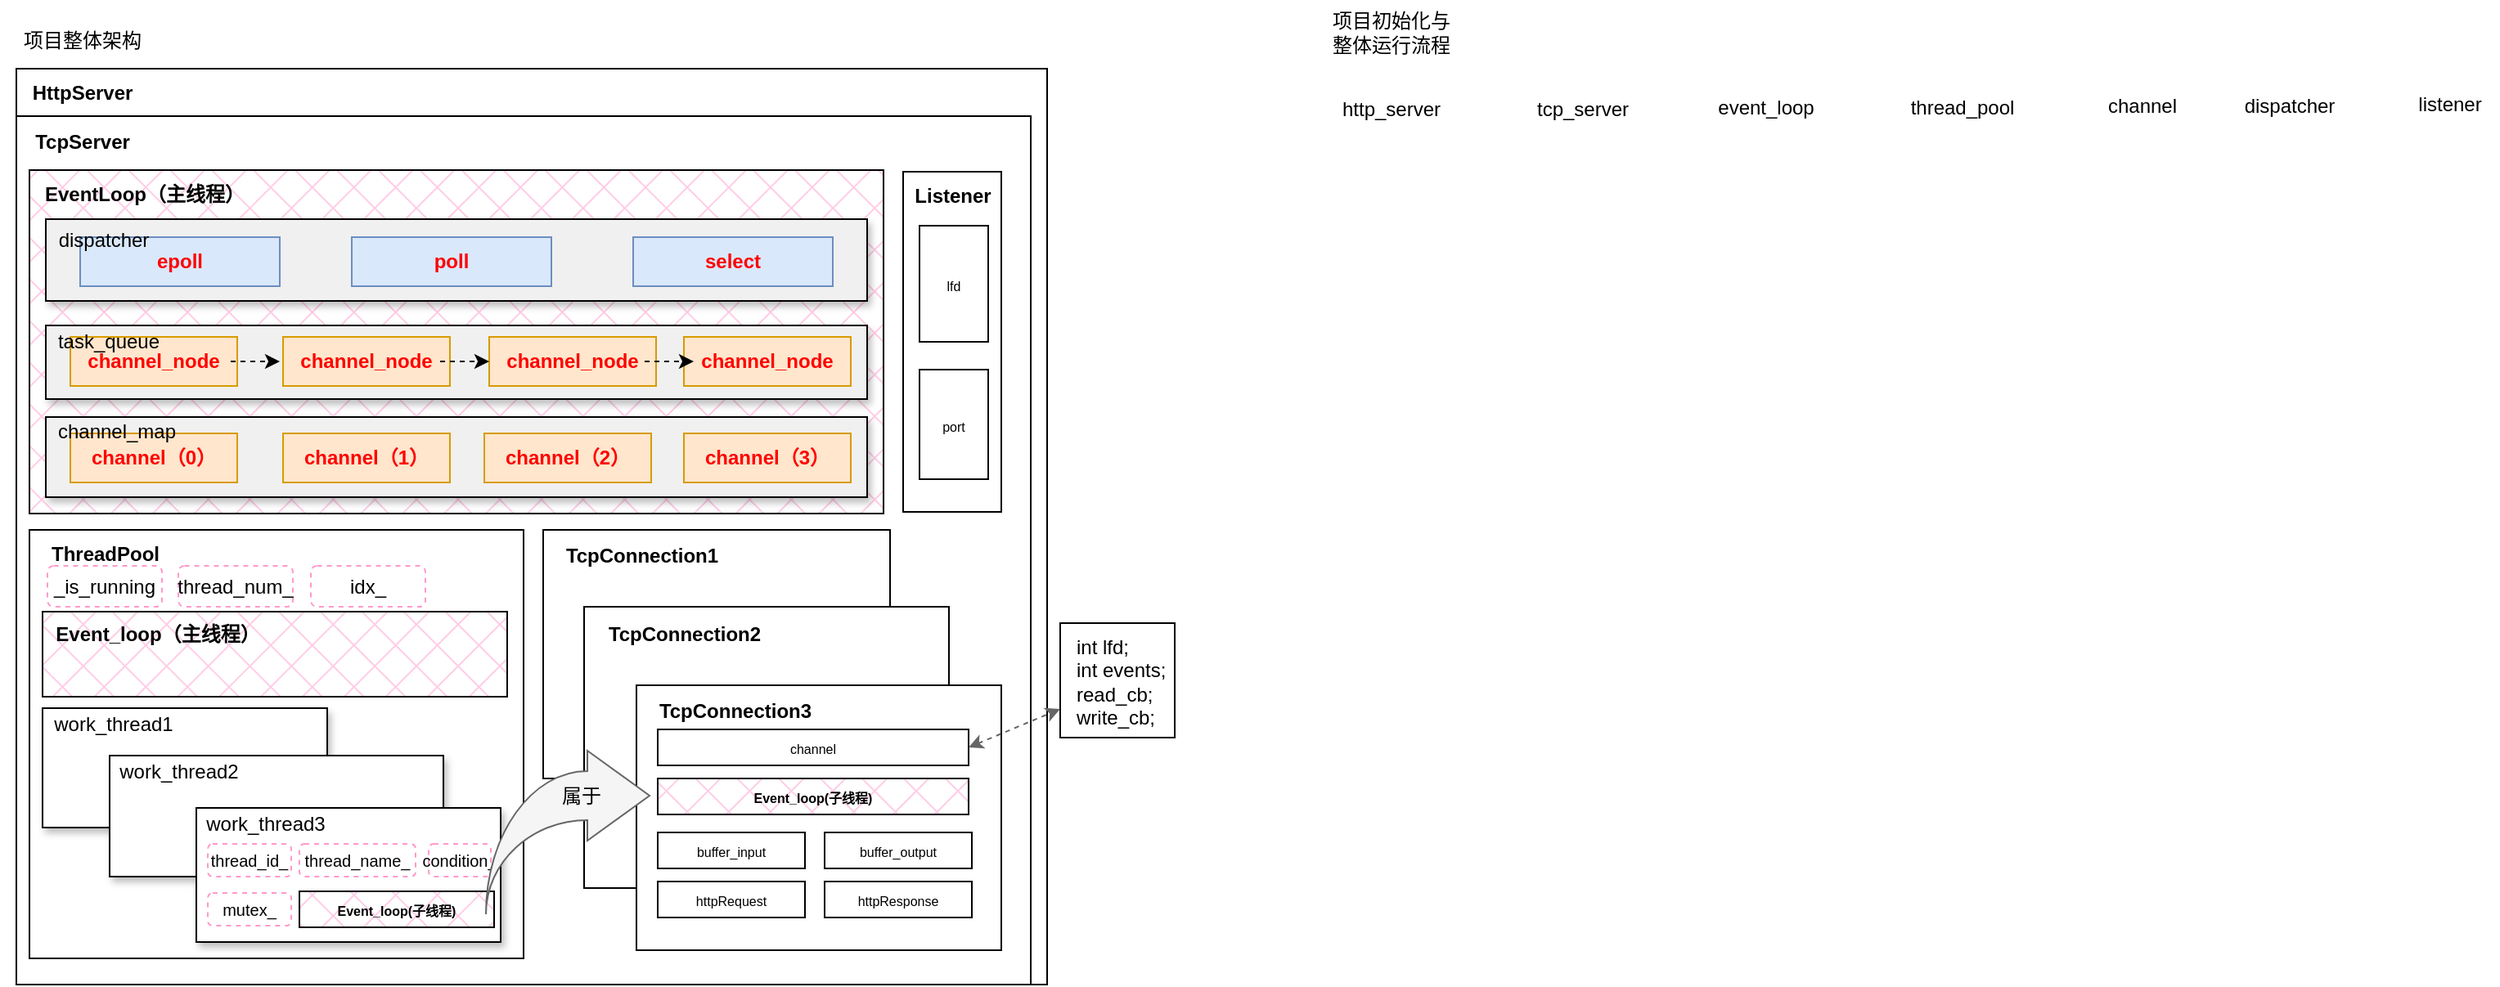 <mxfile version="24.7.8">
  <diagram name="第 1 页" id="RXVIKA_FzbKzhoj3cWCY">
    <mxGraphModel dx="989" dy="577" grid="1" gridSize="10" guides="1" tooltips="1" connect="1" arrows="1" fold="1" page="1" pageScale="1" pageWidth="827" pageHeight="1169" math="0" shadow="0">
      <root>
        <mxCell id="0" />
        <mxCell id="1" parent="0" />
        <mxCell id="1s6Nz_OhDvwqRwGsleW3-2" value="" style="rounded=0;whiteSpace=wrap;html=1;fillColor=none;" parent="1" vertex="1">
          <mxGeometry x="50" y="109" width="620" height="531" as="geometry" />
        </mxCell>
        <mxCell id="1s6Nz_OhDvwqRwGsleW3-1" value="" style="rounded=0;whiteSpace=wrap;html=1;fillColor=none;" parent="1" vertex="1">
          <mxGeometry x="50" y="80" width="630" height="560" as="geometry" />
        </mxCell>
        <mxCell id="1s6Nz_OhDvwqRwGsleW3-3" value="&lt;b&gt;HttpServer&lt;/b&gt;" style="text;html=1;align=center;verticalAlign=middle;resizable=0;points=[];autosize=1;strokeColor=none;fillColor=none;" parent="1" vertex="1">
          <mxGeometry x="50" y="80" width="80" height="30" as="geometry" />
        </mxCell>
        <mxCell id="1s6Nz_OhDvwqRwGsleW3-4" value="&lt;b&gt;Tcp&lt;span style=&quot;background-color: initial;&quot;&gt;Server&lt;/span&gt;&lt;/b&gt;" style="text;html=1;align=center;verticalAlign=middle;resizable=0;points=[];autosize=1;strokeColor=none;fillColor=none;" parent="1" vertex="1">
          <mxGeometry x="50" y="110" width="80" height="30" as="geometry" />
        </mxCell>
        <mxCell id="1s6Nz_OhDvwqRwGsleW3-5" value="" style="rounded=0;whiteSpace=wrap;html=1;fillColor=#FFCCE6;gradientColor=none;fillStyle=cross-hatch;" parent="1" vertex="1">
          <mxGeometry x="58" y="142" width="522" height="210" as="geometry" />
        </mxCell>
        <mxCell id="1s6Nz_OhDvwqRwGsleW3-6" value="&lt;b&gt;EventLoop（主线程）&lt;/b&gt;" style="text;html=1;align=center;verticalAlign=middle;resizable=0;points=[];autosize=1;strokeColor=none;fillColor=none;" parent="1" vertex="1">
          <mxGeometry x="53" y="142" width="150" height="30" as="geometry" />
        </mxCell>
        <mxCell id="1s6Nz_OhDvwqRwGsleW3-7" value="" style="rounded=0;whiteSpace=wrap;html=1;fillColor=#F0F0F0;shadow=1;" parent="1" vertex="1">
          <mxGeometry x="68" y="172" width="502" height="50" as="geometry" />
        </mxCell>
        <mxCell id="1s6Nz_OhDvwqRwGsleW3-9" value="&lt;b&gt;&lt;font color=&quot;#ff0000&quot;&gt;epoll&lt;/font&gt;&lt;/b&gt;" style="rounded=0;whiteSpace=wrap;html=1;fillColor=#dae8fc;strokeColor=#6c8ebf;" parent="1" vertex="1">
          <mxGeometry x="89" y="183" width="122" height="30" as="geometry" />
        </mxCell>
        <mxCell id="1s6Nz_OhDvwqRwGsleW3-8" value="dispatcher" style="text;html=1;align=center;verticalAlign=middle;resizable=0;points=[];autosize=1;strokeColor=none;fillColor=none;" parent="1" vertex="1">
          <mxGeometry x="63" y="170" width="80" height="30" as="geometry" />
        </mxCell>
        <mxCell id="1s6Nz_OhDvwqRwGsleW3-10" value="&lt;b&gt;&lt;font color=&quot;#ff0000&quot;&gt;poll&lt;/font&gt;&lt;/b&gt;" style="rounded=0;whiteSpace=wrap;html=1;fillColor=#dae8fc;strokeColor=#6c8ebf;" parent="1" vertex="1">
          <mxGeometry x="255" y="183" width="122" height="30" as="geometry" />
        </mxCell>
        <mxCell id="1s6Nz_OhDvwqRwGsleW3-11" value="&lt;b&gt;&lt;font color=&quot;#ff0000&quot;&gt;select&lt;/font&gt;&lt;/b&gt;" style="rounded=0;whiteSpace=wrap;html=1;fillColor=#dae8fc;strokeColor=#6c8ebf;" parent="1" vertex="1">
          <mxGeometry x="427" y="183" width="122" height="30" as="geometry" />
        </mxCell>
        <mxCell id="1s6Nz_OhDvwqRwGsleW3-12" value="" style="rounded=0;whiteSpace=wrap;html=1;fillColor=#F0F0F0;shadow=1;" parent="1" vertex="1">
          <mxGeometry x="68" y="237" width="502" height="45" as="geometry" />
        </mxCell>
        <mxCell id="1s6Nz_OhDvwqRwGsleW3-14" value="&lt;b&gt;&lt;font color=&quot;#ff0000&quot;&gt;channel_node&lt;/font&gt;&lt;/b&gt;" style="rounded=0;whiteSpace=wrap;html=1;fillColor=#ffe6cc;strokeColor=#d79b00;" parent="1" vertex="1">
          <mxGeometry x="83" y="244" width="102" height="30" as="geometry" />
        </mxCell>
        <mxCell id="1s6Nz_OhDvwqRwGsleW3-13" value="task_queue" style="text;html=1;align=center;verticalAlign=middle;resizable=0;points=[];autosize=1;strokeColor=none;fillColor=none;" parent="1" vertex="1">
          <mxGeometry x="61" y="232" width="90" height="30" as="geometry" />
        </mxCell>
        <mxCell id="1s6Nz_OhDvwqRwGsleW3-15" value="&lt;b&gt;&lt;font color=&quot;#ff0000&quot;&gt;channel_node&lt;/font&gt;&lt;/b&gt;" style="rounded=0;whiteSpace=wrap;html=1;fillColor=#ffe6cc;strokeColor=#d79b00;" parent="1" vertex="1">
          <mxGeometry x="213" y="244" width="102" height="30" as="geometry" />
        </mxCell>
        <mxCell id="1s6Nz_OhDvwqRwGsleW3-16" value="&lt;b&gt;&lt;font color=&quot;#ff0000&quot;&gt;channel_node&lt;/font&gt;&lt;/b&gt;" style="rounded=0;whiteSpace=wrap;html=1;fillColor=#ffe6cc;strokeColor=#d79b00;" parent="1" vertex="1">
          <mxGeometry x="339" y="244" width="102" height="30" as="geometry" />
        </mxCell>
        <mxCell id="1s6Nz_OhDvwqRwGsleW3-17" value="&lt;b&gt;&lt;font color=&quot;#ff0000&quot;&gt;channel_node&lt;/font&gt;&lt;/b&gt;" style="rounded=0;whiteSpace=wrap;html=1;fillColor=#ffe6cc;strokeColor=#d79b00;" parent="1" vertex="1">
          <mxGeometry x="458" y="244" width="102" height="30" as="geometry" />
        </mxCell>
        <mxCell id="1s6Nz_OhDvwqRwGsleW3-19" value="" style="endArrow=classic;html=1;rounded=0;dashed=1;" parent="1" edge="1">
          <mxGeometry width="50" height="50" relative="1" as="geometry">
            <mxPoint x="181" y="259" as="sourcePoint" />
            <mxPoint x="211" y="259" as="targetPoint" />
          </mxGeometry>
        </mxCell>
        <mxCell id="1s6Nz_OhDvwqRwGsleW3-20" value="" style="endArrow=classic;html=1;rounded=0;dashed=1;" parent="1" edge="1">
          <mxGeometry width="50" height="50" relative="1" as="geometry">
            <mxPoint x="309" y="259" as="sourcePoint" />
            <mxPoint x="339" y="259" as="targetPoint" />
          </mxGeometry>
        </mxCell>
        <mxCell id="1s6Nz_OhDvwqRwGsleW3-21" value="" style="endArrow=classic;html=1;rounded=0;dashed=1;" parent="1" edge="1">
          <mxGeometry width="50" height="50" relative="1" as="geometry">
            <mxPoint x="434" y="259" as="sourcePoint" />
            <mxPoint x="464" y="259" as="targetPoint" />
          </mxGeometry>
        </mxCell>
        <mxCell id="1s6Nz_OhDvwqRwGsleW3-24" value="" style="rounded=0;whiteSpace=wrap;html=1;" parent="1" vertex="1">
          <mxGeometry x="688" y="419" width="70" height="70" as="geometry" />
        </mxCell>
        <mxCell id="1s6Nz_OhDvwqRwGsleW3-25" value="int lfd;&lt;div&gt;int events;&lt;/div&gt;&lt;div&gt;read_cb;&lt;/div&gt;&lt;div&gt;write_cb;&lt;/div&gt;" style="text;html=1;align=left;verticalAlign=middle;resizable=0;points=[];autosize=1;strokeColor=none;fillColor=none;" parent="1" vertex="1">
          <mxGeometry x="696" y="420" width="80" height="70" as="geometry" />
        </mxCell>
        <mxCell id="1s6Nz_OhDvwqRwGsleW3-26" value="" style="rounded=0;whiteSpace=wrap;html=1;fillColor=#F0F0F0;shadow=1;" parent="1" vertex="1">
          <mxGeometry x="68" y="293" width="502" height="49" as="geometry" />
        </mxCell>
        <mxCell id="1s6Nz_OhDvwqRwGsleW3-27" value="&lt;b&gt;&lt;font color=&quot;#ff0000&quot;&gt;channel（0）&lt;/font&gt;&lt;/b&gt;" style="rounded=0;whiteSpace=wrap;html=1;fillColor=#ffe6cc;strokeColor=#d79b00;" parent="1" vertex="1">
          <mxGeometry x="83" y="303" width="102" height="30" as="geometry" />
        </mxCell>
        <mxCell id="1s6Nz_OhDvwqRwGsleW3-28" value="channel_map" style="text;html=1;align=center;verticalAlign=middle;resizable=0;points=[];autosize=1;strokeColor=none;fillColor=none;" parent="1" vertex="1">
          <mxGeometry x="61" y="287" width="100" height="30" as="geometry" />
        </mxCell>
        <mxCell id="1s6Nz_OhDvwqRwGsleW3-29" value="&lt;b&gt;&lt;font color=&quot;#ff0000&quot;&gt;channel（1）&lt;/font&gt;&lt;/b&gt;" style="rounded=0;whiteSpace=wrap;html=1;fillColor=#ffe6cc;strokeColor=#d79b00;" parent="1" vertex="1">
          <mxGeometry x="213" y="303" width="102" height="30" as="geometry" />
        </mxCell>
        <mxCell id="1s6Nz_OhDvwqRwGsleW3-30" value="&lt;b&gt;&lt;font color=&quot;#ff0000&quot;&gt;channel（2）&lt;/font&gt;&lt;/b&gt;" style="rounded=0;whiteSpace=wrap;html=1;fillColor=#ffe6cc;strokeColor=#d79b00;" parent="1" vertex="1">
          <mxGeometry x="336" y="303" width="102" height="30" as="geometry" />
        </mxCell>
        <mxCell id="1s6Nz_OhDvwqRwGsleW3-31" value="&lt;b&gt;&lt;font color=&quot;#ff0000&quot;&gt;channel（3）&lt;/font&gt;&lt;/b&gt;" style="rounded=0;whiteSpace=wrap;html=1;fillColor=#ffe6cc;strokeColor=#d79b00;" parent="1" vertex="1">
          <mxGeometry x="458" y="303" width="102" height="30" as="geometry" />
        </mxCell>
        <mxCell id="1s6Nz_OhDvwqRwGsleW3-38" value="" style="rounded=0;whiteSpace=wrap;html=1;fillColor=none;" parent="1" vertex="1">
          <mxGeometry x="58" y="362" width="302" height="262" as="geometry" />
        </mxCell>
        <mxCell id="1s6Nz_OhDvwqRwGsleW3-39" value="&lt;b&gt;ThreadPool&lt;/b&gt;" style="text;html=1;align=center;verticalAlign=middle;resizable=0;points=[];autosize=1;strokeColor=none;fillColor=none;" parent="1" vertex="1">
          <mxGeometry x="59" y="362" width="90" height="30" as="geometry" />
        </mxCell>
        <mxCell id="1s6Nz_OhDvwqRwGsleW3-40" value="" style="rounded=0;whiteSpace=wrap;html=1;fillColor=default;" parent="1" vertex="1">
          <mxGeometry x="372" y="362" width="212" height="152" as="geometry" />
        </mxCell>
        <mxCell id="1s6Nz_OhDvwqRwGsleW3-41" value="&lt;b&gt;TcpConnection1&lt;/b&gt;" style="text;html=1;align=center;verticalAlign=middle;resizable=0;points=[];autosize=1;strokeColor=none;fillColor=none;" parent="1" vertex="1">
          <mxGeometry x="372" y="363" width="120" height="30" as="geometry" />
        </mxCell>
        <mxCell id="1s6Nz_OhDvwqRwGsleW3-42" value="" style="rounded=0;whiteSpace=wrap;html=1;fillColor=#FFCCE6;fillStyle=cross-hatch;" parent="1" vertex="1">
          <mxGeometry x="66" y="412" width="284" height="52" as="geometry" />
        </mxCell>
        <mxCell id="1s6Nz_OhDvwqRwGsleW3-43" value="&lt;b&gt;Event_loop（主线程）&lt;/b&gt;" style="text;html=1;align=center;verticalAlign=middle;resizable=0;points=[];autosize=1;strokeColor=none;fillColor=none;" parent="1" vertex="1">
          <mxGeometry x="61" y="411" width="150" height="30" as="geometry" />
        </mxCell>
        <mxCell id="1s6Nz_OhDvwqRwGsleW3-44" value="" style="rounded=0;whiteSpace=wrap;html=1;fillColor=default;shadow=1;" parent="1" vertex="1">
          <mxGeometry x="66" y="471" width="174" height="73" as="geometry" />
        </mxCell>
        <mxCell id="1s6Nz_OhDvwqRwGsleW3-45" value="" style="rounded=0;whiteSpace=wrap;html=1;fillColor=default;shadow=1;" parent="1" vertex="1">
          <mxGeometry x="107" y="500" width="204" height="74" as="geometry" />
        </mxCell>
        <mxCell id="1s6Nz_OhDvwqRwGsleW3-46" value="" style="rounded=0;whiteSpace=wrap;html=1;fillColor=default;shadow=1;" parent="1" vertex="1">
          <mxGeometry x="160" y="532" width="186" height="82" as="geometry" />
        </mxCell>
        <mxCell id="1s6Nz_OhDvwqRwGsleW3-49" value="&lt;font style=&quot;font-size: 8px;&quot;&gt;&lt;b&gt;Event_loop(子线程)&lt;/b&gt;&lt;/font&gt;" style="rounded=0;whiteSpace=wrap;html=1;fillColor=#FFCCE6;fillStyle=cross-hatch;" parent="1" vertex="1">
          <mxGeometry x="223" y="583" width="119" height="22" as="geometry" />
        </mxCell>
        <mxCell id="1s6Nz_OhDvwqRwGsleW3-50" value="work_thread1" style="text;html=1;align=center;verticalAlign=middle;resizable=0;points=[];autosize=1;strokeColor=none;fillColor=none;" parent="1" vertex="1">
          <mxGeometry x="59" y="466" width="100" height="30" as="geometry" />
        </mxCell>
        <mxCell id="1s6Nz_OhDvwqRwGsleW3-51" value="work_thread2" style="text;html=1;align=center;verticalAlign=middle;resizable=0;points=[];autosize=1;strokeColor=none;fillColor=none;" parent="1" vertex="1">
          <mxGeometry x="99" y="495" width="100" height="30" as="geometry" />
        </mxCell>
        <mxCell id="1s6Nz_OhDvwqRwGsleW3-52" value="work_thread3" style="text;html=1;align=center;verticalAlign=middle;resizable=0;points=[];autosize=1;strokeColor=none;fillColor=none;" parent="1" vertex="1">
          <mxGeometry x="152" y="527" width="100" height="30" as="geometry" />
        </mxCell>
        <mxCell id="1s6Nz_OhDvwqRwGsleW3-53" value="" style="rounded=0;whiteSpace=wrap;html=1;fillColor=default;" parent="1" vertex="1">
          <mxGeometry x="397" y="409" width="223" height="172" as="geometry" />
        </mxCell>
        <mxCell id="1s6Nz_OhDvwqRwGsleW3-54" value="" style="rounded=0;whiteSpace=wrap;html=1;fillColor=default;" parent="1" vertex="1">
          <mxGeometry x="429" y="457" width="223" height="162" as="geometry" />
        </mxCell>
        <mxCell id="1s6Nz_OhDvwqRwGsleW3-55" value="&lt;font style=&quot;font-size: 8px;&quot;&gt;&lt;b&gt;Event_loop(子线程)&lt;/b&gt;&lt;/font&gt;" style="rounded=0;whiteSpace=wrap;html=1;fillColor=#FFCCE6;fillStyle=cross-hatch;" parent="1" vertex="1">
          <mxGeometry x="442" y="514" width="190" height="22" as="geometry" />
        </mxCell>
        <mxCell id="1s6Nz_OhDvwqRwGsleW3-56" value="&lt;font style=&quot;font-size: 8px;&quot;&gt;channel&lt;/font&gt;" style="rounded=0;whiteSpace=wrap;html=1;fillColor=none;fillStyle=cross-hatch;" parent="1" vertex="1">
          <mxGeometry x="442" y="484" width="190" height="22" as="geometry" />
        </mxCell>
        <mxCell id="1s6Nz_OhDvwqRwGsleW3-57" value="&lt;font style=&quot;font-size: 8px;&quot;&gt;buffer_input&lt;/font&gt;" style="rounded=0;whiteSpace=wrap;html=1;fillColor=none;fillStyle=cross-hatch;" parent="1" vertex="1">
          <mxGeometry x="442" y="547" width="90" height="22" as="geometry" />
        </mxCell>
        <mxCell id="1s6Nz_OhDvwqRwGsleW3-58" value="&lt;font style=&quot;font-size: 8px;&quot;&gt;httpRequest&lt;/font&gt;" style="rounded=0;whiteSpace=wrap;html=1;fillColor=none;fillStyle=cross-hatch;" parent="1" vertex="1">
          <mxGeometry x="442" y="577" width="90" height="22" as="geometry" />
        </mxCell>
        <mxCell id="1s6Nz_OhDvwqRwGsleW3-59" value="&lt;font style=&quot;font-size: 8px;&quot;&gt;buffer_output&lt;/font&gt;" style="rounded=0;whiteSpace=wrap;html=1;fillColor=none;fillStyle=cross-hatch;" parent="1" vertex="1">
          <mxGeometry x="544" y="547" width="90" height="22" as="geometry" />
        </mxCell>
        <mxCell id="1s6Nz_OhDvwqRwGsleW3-60" value="&lt;font style=&quot;font-size: 8px;&quot;&gt;httpResponse&lt;/font&gt;" style="rounded=0;whiteSpace=wrap;html=1;fillColor=none;fillStyle=cross-hatch;" parent="1" vertex="1">
          <mxGeometry x="544" y="577" width="90" height="22" as="geometry" />
        </mxCell>
        <mxCell id="1s6Nz_OhDvwqRwGsleW3-61" value="&lt;b&gt;TcpConnection2&lt;/b&gt;" style="text;html=1;align=center;verticalAlign=middle;resizable=0;points=[];autosize=1;strokeColor=none;fillColor=none;" parent="1" vertex="1">
          <mxGeometry x="398" y="411" width="120" height="30" as="geometry" />
        </mxCell>
        <mxCell id="1s6Nz_OhDvwqRwGsleW3-62" value="&lt;b&gt;TcpConnection3&lt;/b&gt;" style="text;html=1;align=center;verticalAlign=middle;resizable=0;points=[];autosize=1;strokeColor=none;fillColor=none;" parent="1" vertex="1">
          <mxGeometry x="429" y="458" width="120" height="30" as="geometry" />
        </mxCell>
        <mxCell id="1s6Nz_OhDvwqRwGsleW3-65" value="&lt;span style=&quot;text-wrap: nowrap;&quot;&gt;_is_running&lt;/span&gt;" style="rounded=1;whiteSpace=wrap;html=1;fillColor=none;dashed=1;strokeColor=#FF99CC;" parent="1" vertex="1">
          <mxGeometry x="69" y="384" width="70" height="25" as="geometry" />
        </mxCell>
        <mxCell id="1s6Nz_OhDvwqRwGsleW3-66" value="&lt;span style=&quot;text-wrap: nowrap;&quot;&gt;thread_num_&lt;/span&gt;" style="rounded=1;whiteSpace=wrap;html=1;fillColor=none;dashed=1;strokeColor=#FF99CC;" parent="1" vertex="1">
          <mxGeometry x="149" y="384" width="70" height="25" as="geometry" />
        </mxCell>
        <mxCell id="1s6Nz_OhDvwqRwGsleW3-67" value="&lt;span style=&quot;text-wrap: nowrap;&quot;&gt;idx_&lt;/span&gt;" style="rounded=1;whiteSpace=wrap;html=1;fillColor=none;dashed=1;strokeColor=#FF99CC;" parent="1" vertex="1">
          <mxGeometry x="230" y="384" width="70" height="25" as="geometry" />
        </mxCell>
        <mxCell id="1s6Nz_OhDvwqRwGsleW3-68" value="&lt;span style=&quot;text-wrap: nowrap;&quot;&gt;&lt;font style=&quot;font-size: 10px;&quot;&gt;thread_id_&lt;/font&gt;&lt;/span&gt;" style="rounded=1;whiteSpace=wrap;html=1;fillColor=none;dashed=1;strokeColor=#FF99CC;" parent="1" vertex="1">
          <mxGeometry x="167" y="554" width="51" height="20" as="geometry" />
        </mxCell>
        <mxCell id="1s6Nz_OhDvwqRwGsleW3-69" value="&lt;span style=&quot;text-wrap: nowrap;&quot;&gt;&lt;font style=&quot;font-size: 10px;&quot;&gt;thread_name_&lt;/font&gt;&lt;/span&gt;" style="rounded=1;whiteSpace=wrap;html=1;fillColor=none;dashed=1;strokeColor=#FF99CC;" parent="1" vertex="1">
          <mxGeometry x="223" y="554" width="71" height="20" as="geometry" />
        </mxCell>
        <mxCell id="1s6Nz_OhDvwqRwGsleW3-70" value="&lt;span style=&quot;text-wrap: nowrap;&quot;&gt;&lt;font style=&quot;font-size: 10px;&quot;&gt;mutex_&lt;/font&gt;&lt;/span&gt;" style="rounded=1;whiteSpace=wrap;html=1;fillColor=none;dashed=1;strokeColor=#FF99CC;" parent="1" vertex="1">
          <mxGeometry x="167" y="584" width="51" height="20" as="geometry" />
        </mxCell>
        <mxCell id="1s6Nz_OhDvwqRwGsleW3-71" value="&lt;span style=&quot;text-wrap: nowrap;&quot;&gt;&lt;font style=&quot;font-size: 10px;&quot;&gt;condition_&lt;/font&gt;&lt;/span&gt;" style="rounded=1;whiteSpace=wrap;html=1;fillColor=none;dashed=1;strokeColor=#FF99CC;" parent="1" vertex="1">
          <mxGeometry x="302" y="554" width="38" height="20" as="geometry" />
        </mxCell>
        <mxCell id="1s6Nz_OhDvwqRwGsleW3-72" value="" style="html=1;shadow=0;dashed=0;align=center;verticalAlign=middle;shape=mxgraph.arrows2.jumpInArrow;dy=15;dx=38;arrowHead=55;fillColor=#f5f5f5;fontColor=#333333;strokeColor=#666666;" parent="1" vertex="1">
          <mxGeometry x="337" y="497" width="100" height="100" as="geometry" />
        </mxCell>
        <mxCell id="1s6Nz_OhDvwqRwGsleW3-73" value="属于" style="text;html=1;align=center;verticalAlign=middle;resizable=0;points=[];autosize=1;strokeColor=none;fillColor=none;" parent="1" vertex="1">
          <mxGeometry x="370" y="510" width="50" height="30" as="geometry" />
        </mxCell>
        <mxCell id="1s6Nz_OhDvwqRwGsleW3-74" value="项目整体架构" style="text;html=1;align=center;verticalAlign=middle;resizable=0;points=[];autosize=1;strokeColor=none;fillColor=none;" parent="1" vertex="1">
          <mxGeometry x="40" y="48" width="100" height="30" as="geometry" />
        </mxCell>
        <mxCell id="1s6Nz_OhDvwqRwGsleW3-75" value="项目初始化与&lt;div&gt;整体运行流程&lt;/div&gt;" style="text;html=1;align=center;verticalAlign=middle;resizable=0;points=[];autosize=1;strokeColor=none;fillColor=none;" parent="1" vertex="1">
          <mxGeometry x="840" y="38" width="100" height="40" as="geometry" />
        </mxCell>
        <mxCell id="1s6Nz_OhDvwqRwGsleW3-76" value="http_server" style="text;html=1;align=center;verticalAlign=middle;resizable=0;points=[];autosize=1;strokeColor=none;fillColor=none;" parent="1" vertex="1">
          <mxGeometry x="850" y="90" width="80" height="30" as="geometry" />
        </mxCell>
        <mxCell id="1s6Nz_OhDvwqRwGsleW3-77" value="tcp_server" style="text;html=1;align=center;verticalAlign=middle;resizable=0;points=[];autosize=1;strokeColor=none;fillColor=none;" parent="1" vertex="1">
          <mxGeometry x="967" y="90" width="80" height="30" as="geometry" />
        </mxCell>
        <mxCell id="1s6Nz_OhDvwqRwGsleW3-78" value="event_loop" style="text;html=1;align=center;verticalAlign=middle;resizable=0;points=[];autosize=1;strokeColor=none;fillColor=none;" parent="1" vertex="1">
          <mxGeometry x="1079" y="89" width="80" height="30" as="geometry" />
        </mxCell>
        <mxCell id="1s6Nz_OhDvwqRwGsleW3-79" value="thread_pool" style="text;html=1;align=center;verticalAlign=middle;resizable=0;points=[];autosize=1;strokeColor=none;fillColor=none;" parent="1" vertex="1">
          <mxGeometry x="1194" y="89" width="90" height="30" as="geometry" />
        </mxCell>
        <mxCell id="1s6Nz_OhDvwqRwGsleW3-80" value="channel" style="text;html=1;align=center;verticalAlign=middle;resizable=0;points=[];autosize=1;strokeColor=none;fillColor=none;" parent="1" vertex="1">
          <mxGeometry x="1314" y="88" width="70" height="30" as="geometry" />
        </mxCell>
        <mxCell id="1s6Nz_OhDvwqRwGsleW3-81" value="dispatcher" style="text;html=1;align=center;verticalAlign=middle;resizable=0;points=[];autosize=1;strokeColor=none;fillColor=none;" parent="1" vertex="1">
          <mxGeometry x="1399" y="88" width="80" height="30" as="geometry" />
        </mxCell>
        <mxCell id="1s6Nz_OhDvwqRwGsleW3-82" value="listener" style="text;html=1;align=center;verticalAlign=middle;resizable=0;points=[];autosize=1;strokeColor=none;fillColor=none;" parent="1" vertex="1">
          <mxGeometry x="1507" y="87" width="60" height="30" as="geometry" />
        </mxCell>
        <mxCell id="vblv9mb8OP5dFHqwDqBY-3" value="" style="rounded=0;whiteSpace=wrap;html=1;fillColor=none;" parent="1" vertex="1">
          <mxGeometry x="592" y="143" width="60" height="208" as="geometry" />
        </mxCell>
        <mxCell id="vblv9mb8OP5dFHqwDqBY-4" value="&lt;font style=&quot;font-size: 8px;&quot;&gt;lfd&lt;/font&gt;" style="rounded=0;whiteSpace=wrap;html=1;fillColor=none;fillStyle=cross-hatch;" parent="1" vertex="1">
          <mxGeometry x="602" y="176" width="42" height="71" as="geometry" />
        </mxCell>
        <mxCell id="vblv9mb8OP5dFHqwDqBY-5" value="&lt;font style=&quot;font-size: 8px;&quot;&gt;port&lt;/font&gt;" style="rounded=0;whiteSpace=wrap;html=1;fillColor=none;fillStyle=cross-hatch;" parent="1" vertex="1">
          <mxGeometry x="602" y="264" width="42" height="67" as="geometry" />
        </mxCell>
        <mxCell id="vblv9mb8OP5dFHqwDqBY-6" value="&lt;b&gt;Listener&lt;/b&gt;" style="text;html=1;align=center;verticalAlign=middle;resizable=0;points=[];autosize=1;strokeColor=none;fillColor=none;" parent="1" vertex="1">
          <mxGeometry x="587" y="143" width="70" height="30" as="geometry" />
        </mxCell>
        <mxCell id="1s6Nz_OhDvwqRwGsleW3-18" value="" style="endArrow=classic;html=1;rounded=0;dashed=1;strokeColor=#666666;startArrow=classic;startFill=1;entryX=0;entryY=0.75;entryDx=0;entryDy=0;exitX=1;exitY=0.5;exitDx=0;exitDy=0;" parent="1" source="1s6Nz_OhDvwqRwGsleW3-56" target="1s6Nz_OhDvwqRwGsleW3-24" edge="1">
          <mxGeometry width="50" height="50" relative="1" as="geometry">
            <mxPoint x="772" y="584.5" as="sourcePoint" />
            <mxPoint x="730.0" y="566" as="targetPoint" />
          </mxGeometry>
        </mxCell>
      </root>
    </mxGraphModel>
  </diagram>
</mxfile>

